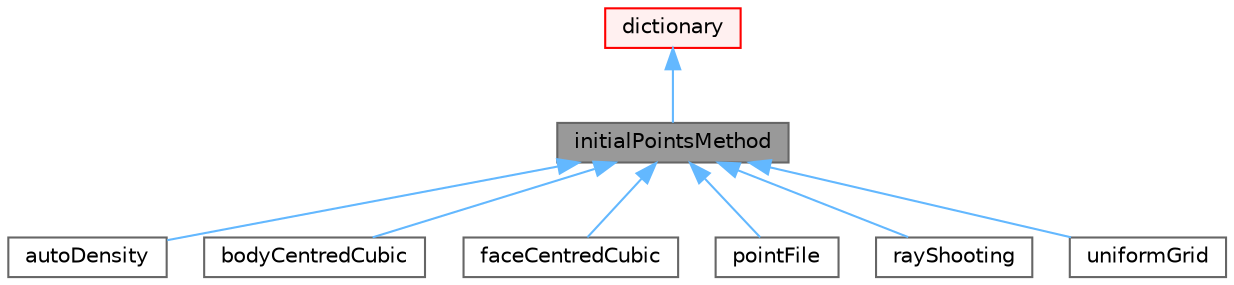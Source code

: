 digraph "initialPointsMethod"
{
 // LATEX_PDF_SIZE
  bgcolor="transparent";
  edge [fontname=Helvetica,fontsize=10,labelfontname=Helvetica,labelfontsize=10];
  node [fontname=Helvetica,fontsize=10,shape=box,height=0.2,width=0.4];
  Node1 [id="Node000001",label="initialPointsMethod",height=0.2,width=0.4,color="gray40", fillcolor="grey60", style="filled", fontcolor="black",tooltip="Abstract base class for generating initial points for a conformalVoronoiMesh."];
  Node2 -> Node1 [id="edge1_Node000001_Node000002",dir="back",color="steelblue1",style="solid",tooltip=" "];
  Node2 [id="Node000002",label="dictionary",height=0.2,width=0.4,color="red", fillcolor="#FFF0F0", style="filled",URL="$classFoam_1_1dictionary.html",tooltip="A list of keyword definitions, which are a keyword followed by a number of values (eg,..."];
  Node1 -> Node6 [id="edge2_Node000001_Node000006",dir="back",color="steelblue1",style="solid",tooltip=" "];
  Node6 [id="Node000006",label="autoDensity",height=0.2,width=0.4,color="gray40", fillcolor="white", style="filled",URL="$classFoam_1_1autoDensity.html",tooltip="Choose random points inside the domain and place them with a probability proportional to the target d..."];
  Node1 -> Node7 [id="edge3_Node000001_Node000007",dir="back",color="steelblue1",style="solid",tooltip=" "];
  Node7 [id="Node000007",label="bodyCentredCubic",height=0.2,width=0.4,color="gray40", fillcolor="white", style="filled",URL="$classFoam_1_1bodyCentredCubic.html",tooltip="Generate a BCC lattice of points inside the surfaces to be conformed to of the conformalVoronoiMesh."];
  Node1 -> Node8 [id="edge4_Node000001_Node000008",dir="back",color="steelblue1",style="solid",tooltip=" "];
  Node8 [id="Node000008",label="faceCentredCubic",height=0.2,width=0.4,color="gray40", fillcolor="white", style="filled",URL="$classFoam_1_1faceCentredCubic.html",tooltip="Generate an FCC lattice of points inside the surfaces to be conformed to of the conformalVoronoiMesh."];
  Node1 -> Node9 [id="edge5_Node000001_Node000009",dir="back",color="steelblue1",style="solid",tooltip=" "];
  Node9 [id="Node000009",label="pointFile",height=0.2,width=0.4,color="gray40", fillcolor="white", style="filled",URL="$classFoam_1_1pointFile.html",tooltip="Inserts points at locations specified in a pointFile into the surfaces to be conformed to of the conf..."];
  Node1 -> Node10 [id="edge6_Node000001_Node000010",dir="back",color="steelblue1",style="solid",tooltip=" "];
  Node10 [id="Node000010",label="rayShooting",height=0.2,width=0.4,color="gray40", fillcolor="white", style="filled",URL="$classFoam_1_1rayShooting.html",tooltip=" "];
  Node1 -> Node11 [id="edge7_Node000001_Node000011",dir="back",color="steelblue1",style="solid",tooltip=" "];
  Node11 [id="Node000011",label="uniformGrid",height=0.2,width=0.4,color="gray40", fillcolor="white", style="filled",URL="$classFoam_1_1uniformGrid.html",tooltip="Generate a uniform grid of points inside the surfaces to be conformed to of the conformalVoronoiMesh."];
}
